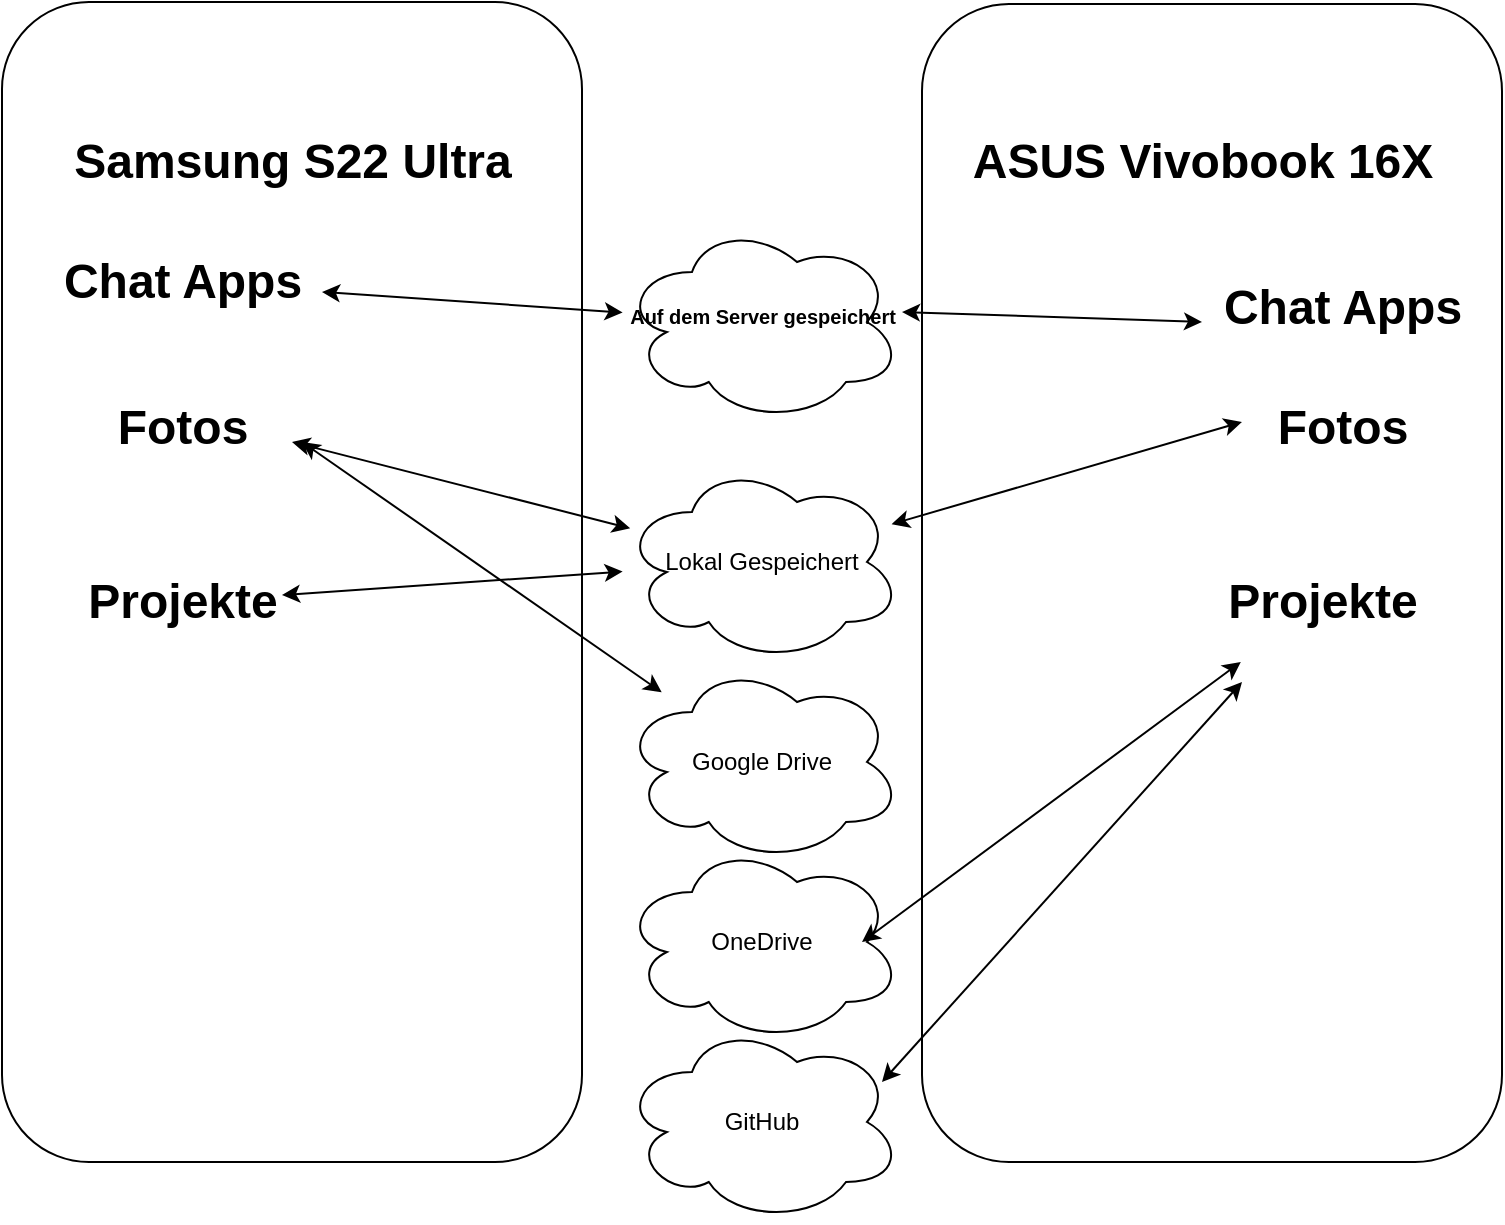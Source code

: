 <mxfile version="24.8.6">
  <diagram name="Seite-1" id="qBY9fNvRQoey6cPozZZt">
    <mxGraphModel dx="922" dy="584" grid="1" gridSize="10" guides="1" tooltips="1" connect="1" arrows="1" fold="1" page="1" pageScale="1" pageWidth="827" pageHeight="1169" math="0" shadow="0">
      <root>
        <mxCell id="0" />
        <mxCell id="1" parent="0" />
        <mxCell id="Grrdh9ZMX4xMKOt14PR_-1" value="" style="rounded=1;whiteSpace=wrap;html=1;" vertex="1" parent="1">
          <mxGeometry x="60" y="50" width="290" height="580" as="geometry" />
        </mxCell>
        <mxCell id="Grrdh9ZMX4xMKOt14PR_-2" value="" style="rounded=1;whiteSpace=wrap;html=1;" vertex="1" parent="1">
          <mxGeometry x="520" y="51" width="290" height="579" as="geometry" />
        </mxCell>
        <mxCell id="Grrdh9ZMX4xMKOt14PR_-4" value="" style="ellipse;shape=cloud;whiteSpace=wrap;html=1;" vertex="1" parent="1">
          <mxGeometry x="370" y="160" width="140" height="100" as="geometry" />
        </mxCell>
        <mxCell id="Grrdh9ZMX4xMKOt14PR_-6" value="Samsung S22 Ultra" style="text;strokeColor=none;fillColor=none;html=1;fontSize=24;fontStyle=1;verticalAlign=middle;align=center;" vertex="1" parent="1">
          <mxGeometry x="155" y="110" width="100" height="40" as="geometry" />
        </mxCell>
        <mxCell id="Grrdh9ZMX4xMKOt14PR_-8" value="&lt;font style=&quot;font-size: 10px;&quot;&gt;Auf dem Server gespeichert&lt;/font&gt;" style="text;strokeColor=none;fillColor=none;html=1;fontSize=24;fontStyle=1;verticalAlign=middle;align=center;" vertex="1" parent="1">
          <mxGeometry x="380" y="185" width="120" height="35" as="geometry" />
        </mxCell>
        <mxCell id="Grrdh9ZMX4xMKOt14PR_-9" value="&lt;div&gt;Chat Apps&lt;/div&gt;" style="text;strokeColor=none;fillColor=none;html=1;fontSize=24;fontStyle=1;verticalAlign=middle;align=center;" vertex="1" parent="1">
          <mxGeometry x="100" y="160" width="100" height="60" as="geometry" />
        </mxCell>
        <mxCell id="Grrdh9ZMX4xMKOt14PR_-10" value="" style="endArrow=classic;startArrow=classic;html=1;rounded=0;" edge="1" parent="1" target="Grrdh9ZMX4xMKOt14PR_-4">
          <mxGeometry width="50" height="50" relative="1" as="geometry">
            <mxPoint x="220" y="195" as="sourcePoint" />
            <mxPoint x="270" y="145" as="targetPoint" />
          </mxGeometry>
        </mxCell>
        <mxCell id="Grrdh9ZMX4xMKOt14PR_-11" value="ASUS Vivobook 16X" style="text;strokeColor=none;fillColor=none;html=1;fontSize=24;fontStyle=1;verticalAlign=middle;align=center;" vertex="1" parent="1">
          <mxGeometry x="610" y="110" width="100" height="40" as="geometry" />
        </mxCell>
        <mxCell id="Grrdh9ZMX4xMKOt14PR_-12" value="&lt;div&gt;Chat Apps&lt;/div&gt;" style="text;strokeColor=none;fillColor=none;html=1;fontSize=24;fontStyle=1;verticalAlign=middle;align=center;" vertex="1" parent="1">
          <mxGeometry x="680" y="172.5" width="100" height="60" as="geometry" />
        </mxCell>
        <mxCell id="Grrdh9ZMX4xMKOt14PR_-14" value="" style="endArrow=classic;startArrow=classic;html=1;rounded=0;" edge="1" parent="1">
          <mxGeometry width="50" height="50" relative="1" as="geometry">
            <mxPoint x="510" y="205" as="sourcePoint" />
            <mxPoint x="660" y="210" as="targetPoint" />
          </mxGeometry>
        </mxCell>
        <mxCell id="Grrdh9ZMX4xMKOt14PR_-15" value="Lokal Gespeichert" style="ellipse;shape=cloud;whiteSpace=wrap;html=1;" vertex="1" parent="1">
          <mxGeometry x="370" y="280" width="140" height="100" as="geometry" />
        </mxCell>
        <mxCell id="Grrdh9ZMX4xMKOt14PR_-16" value="Fotos" style="text;strokeColor=none;fillColor=none;html=1;fontSize=24;fontStyle=1;verticalAlign=middle;align=center;" vertex="1" parent="1">
          <mxGeometry x="100" y="232.5" width="100" height="60" as="geometry" />
        </mxCell>
        <mxCell id="Grrdh9ZMX4xMKOt14PR_-17" value="&lt;div&gt;Fotos&lt;/div&gt;" style="text;strokeColor=none;fillColor=none;html=1;fontSize=24;fontStyle=1;verticalAlign=middle;align=center;" vertex="1" parent="1">
          <mxGeometry x="680" y="232.5" width="100" height="60" as="geometry" />
        </mxCell>
        <mxCell id="Grrdh9ZMX4xMKOt14PR_-18" value="" style="endArrow=classic;startArrow=classic;html=1;rounded=0;" edge="1" parent="1" target="Grrdh9ZMX4xMKOt14PR_-15">
          <mxGeometry width="50" height="50" relative="1" as="geometry">
            <mxPoint x="205" y="270" as="sourcePoint" />
            <mxPoint x="255" y="220" as="targetPoint" />
          </mxGeometry>
        </mxCell>
        <mxCell id="Grrdh9ZMX4xMKOt14PR_-20" value="" style="endArrow=classic;startArrow=classic;html=1;rounded=0;" edge="1" parent="1" source="Grrdh9ZMX4xMKOt14PR_-15">
          <mxGeometry width="50" height="50" relative="1" as="geometry">
            <mxPoint x="630" y="310" as="sourcePoint" />
            <mxPoint x="680" y="260" as="targetPoint" />
          </mxGeometry>
        </mxCell>
        <mxCell id="Grrdh9ZMX4xMKOt14PR_-21" value="Google Drive" style="ellipse;shape=cloud;whiteSpace=wrap;html=1;" vertex="1" parent="1">
          <mxGeometry x="370" y="380" width="140" height="100" as="geometry" />
        </mxCell>
        <mxCell id="Grrdh9ZMX4xMKOt14PR_-22" value="" style="endArrow=classic;startArrow=classic;html=1;rounded=0;" edge="1" parent="1" source="Grrdh9ZMX4xMKOt14PR_-21">
          <mxGeometry width="50" height="50" relative="1" as="geometry">
            <mxPoint x="155" y="342.5" as="sourcePoint" />
            <mxPoint x="210" y="270" as="targetPoint" />
          </mxGeometry>
        </mxCell>
        <mxCell id="Grrdh9ZMX4xMKOt14PR_-23" value="OneDrive" style="ellipse;shape=cloud;whiteSpace=wrap;html=1;" vertex="1" parent="1">
          <mxGeometry x="370" y="470" width="140" height="100" as="geometry" />
        </mxCell>
        <mxCell id="Grrdh9ZMX4xMKOt14PR_-24" value="GitHub" style="ellipse;shape=cloud;whiteSpace=wrap;html=1;" vertex="1" parent="1">
          <mxGeometry x="370" y="560" width="140" height="100" as="geometry" />
        </mxCell>
        <mxCell id="Grrdh9ZMX4xMKOt14PR_-25" value="Projekte" style="text;strokeColor=none;fillColor=none;html=1;fontSize=24;fontStyle=1;verticalAlign=middle;align=center;" vertex="1" parent="1">
          <mxGeometry x="100" y="320" width="100" height="60" as="geometry" />
        </mxCell>
        <mxCell id="Grrdh9ZMX4xMKOt14PR_-27" value="" style="endArrow=classic;startArrow=classic;html=1;rounded=0;" edge="1" parent="1" source="Grrdh9ZMX4xMKOt14PR_-15" target="Grrdh9ZMX4xMKOt14PR_-25">
          <mxGeometry width="50" height="50" relative="1" as="geometry">
            <mxPoint x="170" y="400" as="sourcePoint" />
            <mxPoint x="220" y="350" as="targetPoint" />
          </mxGeometry>
        </mxCell>
        <mxCell id="Grrdh9ZMX4xMKOt14PR_-29" value="Projekte" style="text;strokeColor=none;fillColor=none;html=1;fontSize=24;fontStyle=1;verticalAlign=middle;align=center;" vertex="1" parent="1">
          <mxGeometry x="670" y="320" width="100" height="60" as="geometry" />
        </mxCell>
        <mxCell id="Grrdh9ZMX4xMKOt14PR_-30" value="" style="endArrow=classic;startArrow=classic;html=1;rounded=0;" edge="1" parent="1" target="Grrdh9ZMX4xMKOt14PR_-29">
          <mxGeometry width="50" height="50" relative="1" as="geometry">
            <mxPoint x="490" y="520" as="sourcePoint" />
            <mxPoint x="540" y="470" as="targetPoint" />
          </mxGeometry>
        </mxCell>
        <mxCell id="Grrdh9ZMX4xMKOt14PR_-31" value="" style="endArrow=classic;startArrow=classic;html=1;rounded=0;" edge="1" parent="1">
          <mxGeometry width="50" height="50" relative="1" as="geometry">
            <mxPoint x="500" y="590" as="sourcePoint" />
            <mxPoint x="680" y="390" as="targetPoint" />
          </mxGeometry>
        </mxCell>
      </root>
    </mxGraphModel>
  </diagram>
</mxfile>
